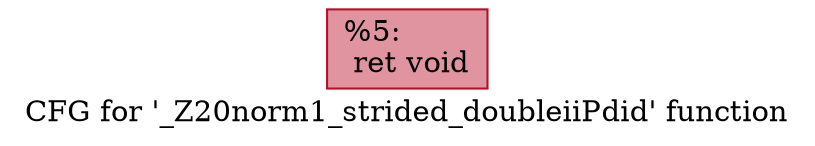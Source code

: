 digraph "CFG for '_Z20norm1_strided_doubleiiPdid' function" {
	label="CFG for '_Z20norm1_strided_doubleiiPdid' function";

	Node0x4a199d0 [shape=record,color="#b70d28ff", style=filled, fillcolor="#b70d2870",label="{%5:\l  ret void\l}"];
}
